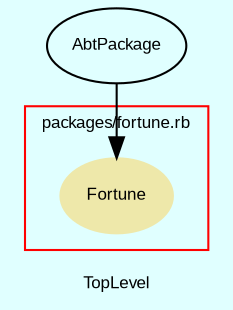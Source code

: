 digraph TopLevel {
    compound = true
    bgcolor = lightcyan1
    fontname = Arial
    fontsize = 8
    label = "TopLevel"
    node [
        fontname = Arial,
        fontsize = 8,
        color = black
    ]

    subgraph cluster_23 {
        fontname = Arial
        color = red
        label = "packages/fortune.rb"
        Fortune [
            fontcolor = black,
            URL = "classes/Fortune.html",
            shape = ellipse,
            color = palegoldenrod,
            style = filled,
            label = "Fortune"
        ]

    }

    AbtPackage [
        URL = "classes/AbtPackage.html",
        label = "AbtPackage"
    ]

    AbtPackage -> Fortune [

    ]

}

